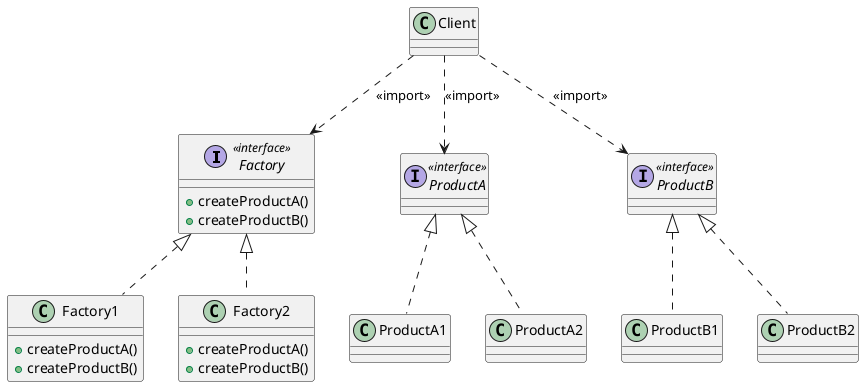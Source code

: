 @startuml

interface Factory <<interface>>{
 + createProductA()
 + createProductB()
}

class Factory1{
 + createProductA()
 + createProductB()
}

class Factory2{
 + createProductA()
 + createProductB()
}


Factory <|.. Factory1
Factory <|.. Factory2

interface ProductA <<interface>>
interface ProductB <<interface>>

ProductA <|.. ProductA1
ProductA <|.. ProductA2

ProductB <|.. ProductB1
ProductB <|.. ProductB2

Client ..> Factory : <<import>>
Client ..> ProductA : <<import>>
Client ..> ProductB : <<import>>



@enduml